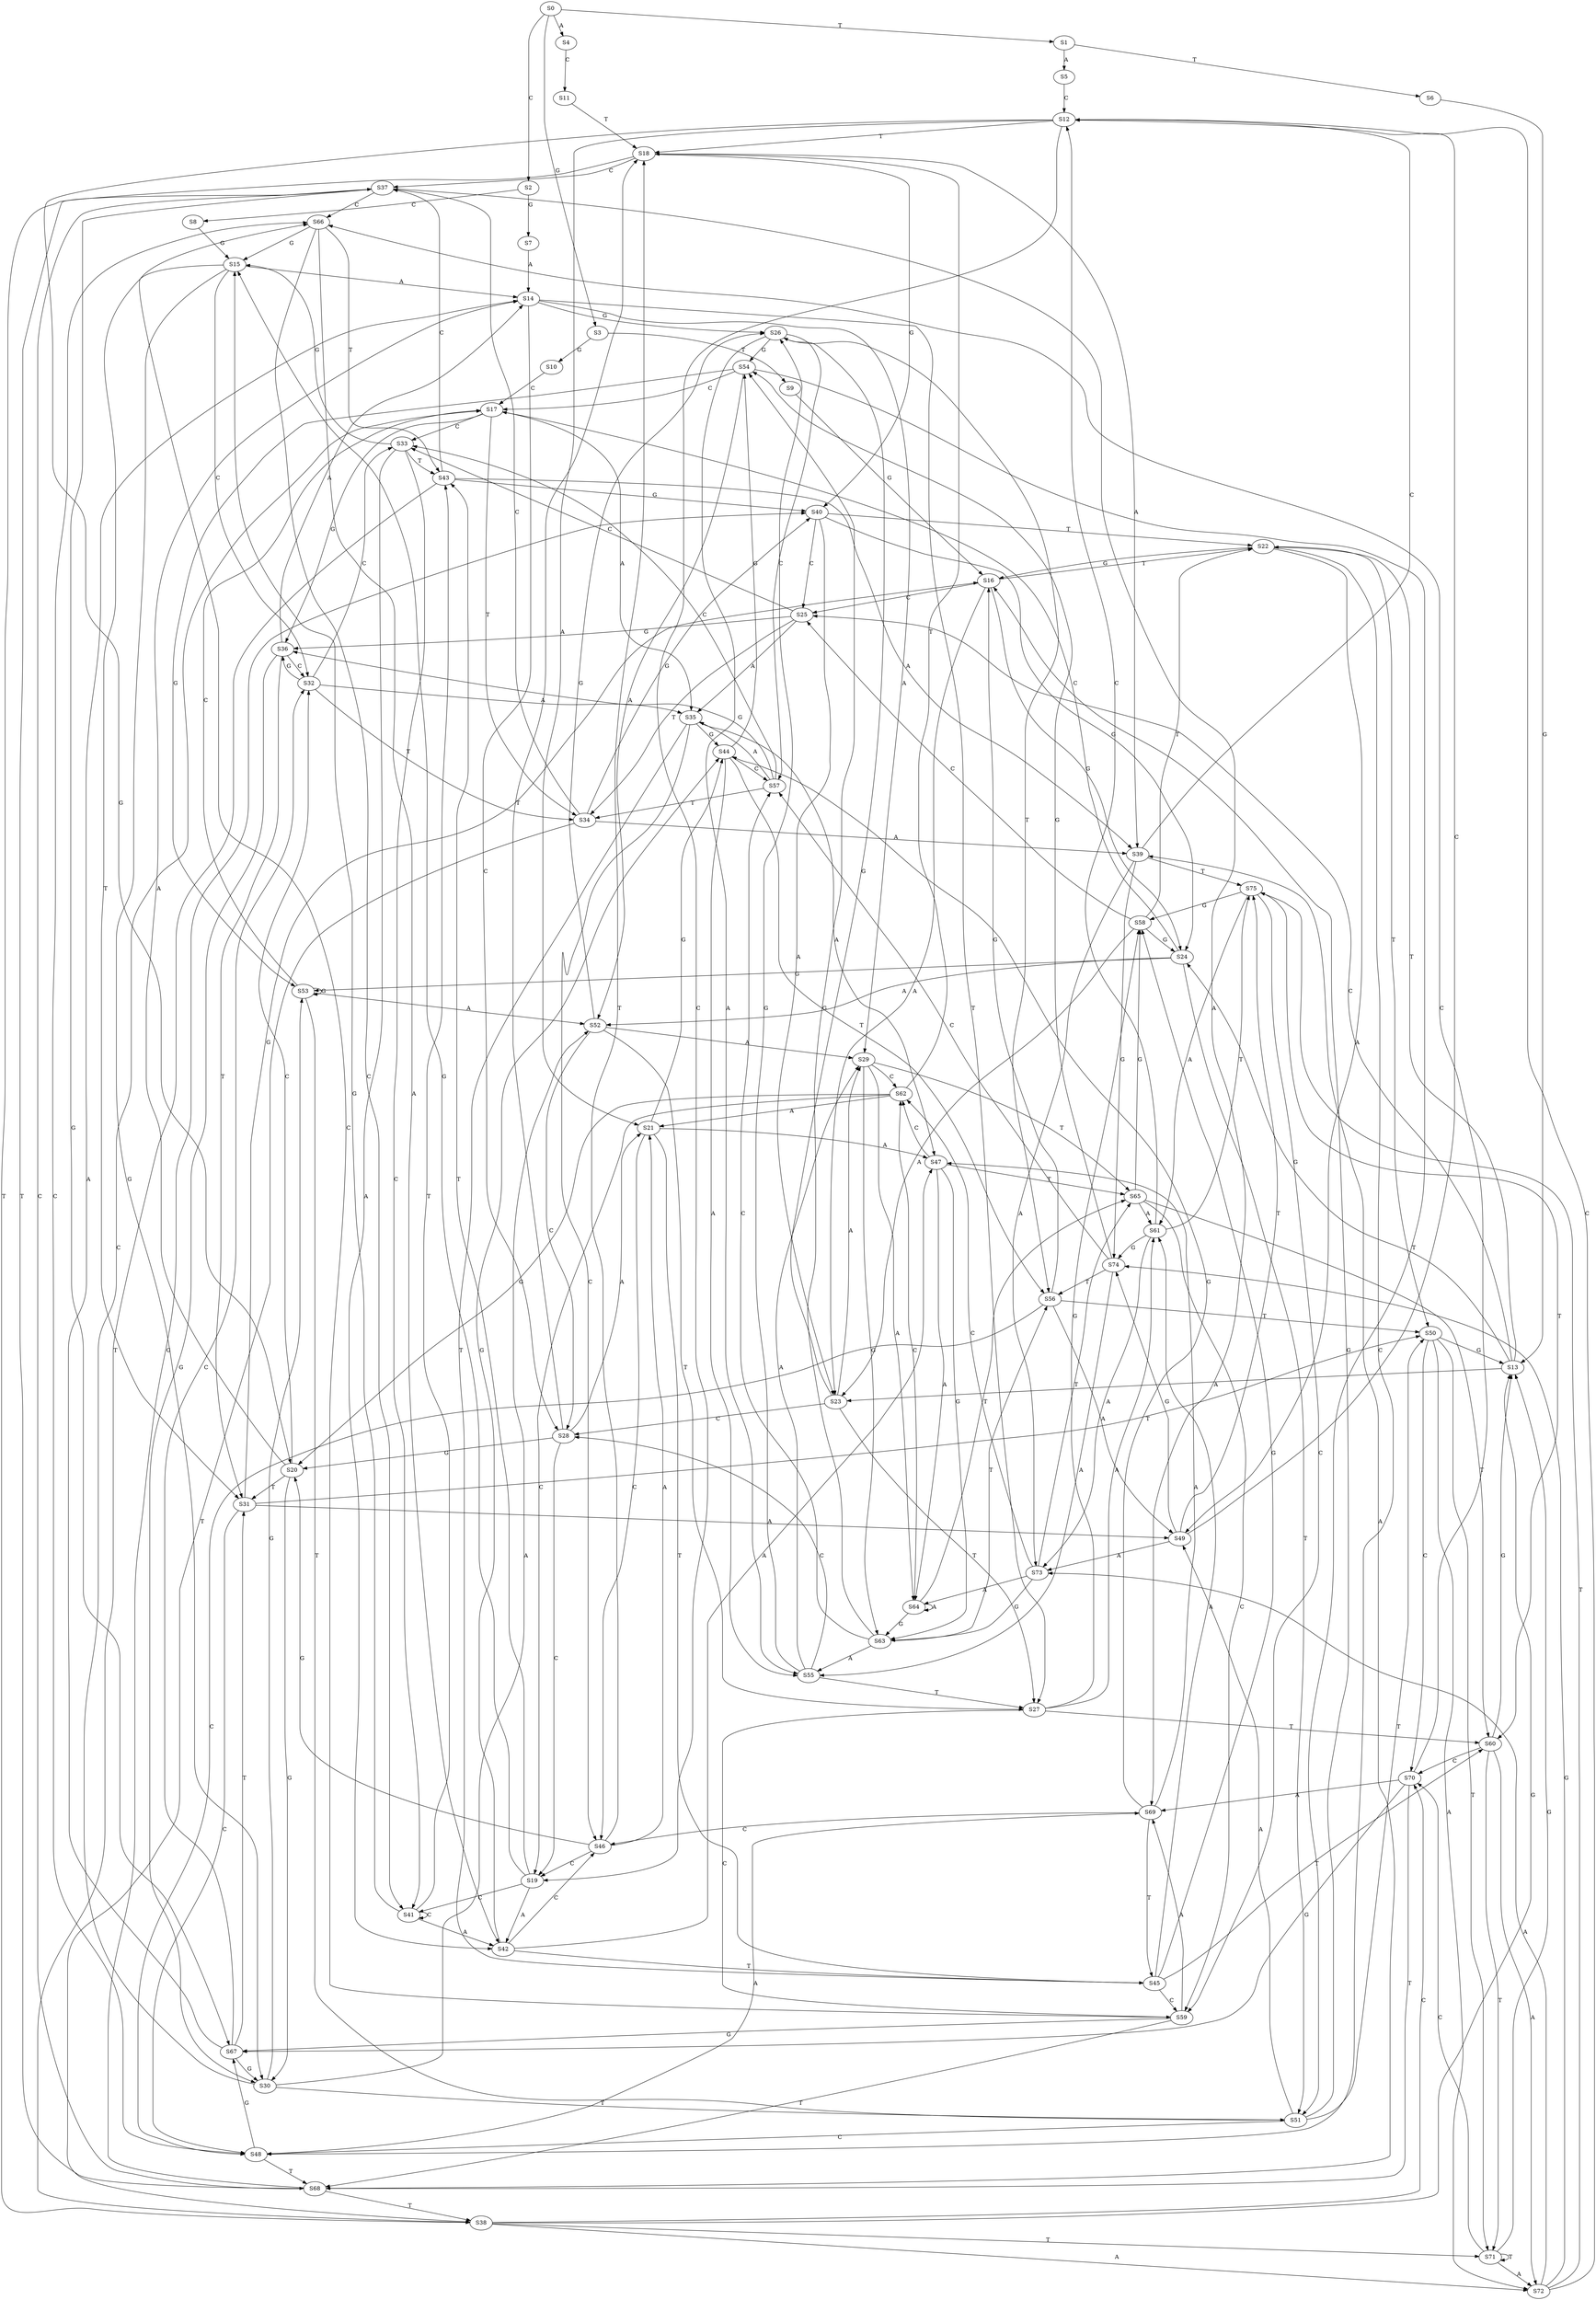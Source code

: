 strict digraph  {
	S0 -> S1 [ label = T ];
	S0 -> S2 [ label = C ];
	S0 -> S3 [ label = G ];
	S0 -> S4 [ label = A ];
	S1 -> S5 [ label = A ];
	S1 -> S6 [ label = T ];
	S2 -> S7 [ label = G ];
	S2 -> S8 [ label = C ];
	S3 -> S9 [ label = T ];
	S3 -> S10 [ label = G ];
	S4 -> S11 [ label = C ];
	S5 -> S12 [ label = C ];
	S6 -> S13 [ label = G ];
	S7 -> S14 [ label = A ];
	S8 -> S15 [ label = G ];
	S9 -> S16 [ label = G ];
	S10 -> S17 [ label = C ];
	S11 -> S18 [ label = T ];
	S12 -> S19 [ label = C ];
	S12 -> S18 [ label = T ];
	S12 -> S20 [ label = G ];
	S12 -> S21 [ label = A ];
	S13 -> S22 [ label = T ];
	S13 -> S23 [ label = A ];
	S13 -> S24 [ label = G ];
	S13 -> S25 [ label = C ];
	S14 -> S26 [ label = G ];
	S14 -> S27 [ label = T ];
	S14 -> S28 [ label = C ];
	S14 -> S29 [ label = A ];
	S15 -> S30 [ label = G ];
	S15 -> S31 [ label = T ];
	S15 -> S14 [ label = A ];
	S15 -> S32 [ label = C ];
	S16 -> S25 [ label = C ];
	S16 -> S24 [ label = G ];
	S16 -> S23 [ label = A ];
	S16 -> S22 [ label = T ];
	S17 -> S33 [ label = C ];
	S17 -> S34 [ label = T ];
	S17 -> S35 [ label = A ];
	S17 -> S36 [ label = G ];
	S18 -> S37 [ label = C ];
	S18 -> S38 [ label = T ];
	S18 -> S39 [ label = A ];
	S18 -> S40 [ label = G ];
	S19 -> S15 [ label = G ];
	S19 -> S41 [ label = C ];
	S19 -> S42 [ label = A ];
	S19 -> S43 [ label = T ];
	S20 -> S14 [ label = A ];
	S20 -> S30 [ label = G ];
	S20 -> S31 [ label = T ];
	S20 -> S32 [ label = C ];
	S21 -> S44 [ label = G ];
	S21 -> S45 [ label = T ];
	S21 -> S46 [ label = C ];
	S21 -> S47 [ label = A ];
	S22 -> S16 [ label = G ];
	S22 -> S48 [ label = C ];
	S22 -> S49 [ label = A ];
	S22 -> S50 [ label = T ];
	S23 -> S28 [ label = C ];
	S23 -> S26 [ label = G ];
	S23 -> S29 [ label = A ];
	S23 -> S27 [ label = T ];
	S24 -> S51 [ label = T ];
	S24 -> S52 [ label = A ];
	S24 -> S53 [ label = G ];
	S24 -> S17 [ label = C ];
	S25 -> S33 [ label = C ];
	S25 -> S34 [ label = T ];
	S25 -> S35 [ label = A ];
	S25 -> S36 [ label = G ];
	S26 -> S54 [ label = G ];
	S26 -> S55 [ label = A ];
	S26 -> S56 [ label = T ];
	S26 -> S57 [ label = C ];
	S27 -> S58 [ label = G ];
	S27 -> S59 [ label = C ];
	S27 -> S60 [ label = T ];
	S27 -> S61 [ label = A ];
	S28 -> S20 [ label = G ];
	S28 -> S19 [ label = C ];
	S28 -> S18 [ label = T ];
	S28 -> S21 [ label = A ];
	S29 -> S62 [ label = C ];
	S29 -> S63 [ label = G ];
	S29 -> S64 [ label = A ];
	S29 -> S65 [ label = T ];
	S30 -> S51 [ label = T ];
	S30 -> S53 [ label = G ];
	S30 -> S52 [ label = A ];
	S30 -> S17 [ label = C ];
	S31 -> S48 [ label = C ];
	S31 -> S16 [ label = G ];
	S31 -> S49 [ label = A ];
	S31 -> S50 [ label = T ];
	S32 -> S36 [ label = G ];
	S32 -> S35 [ label = A ];
	S32 -> S34 [ label = T ];
	S32 -> S33 [ label = C ];
	S33 -> S41 [ label = C ];
	S33 -> S42 [ label = A ];
	S33 -> S15 [ label = G ];
	S33 -> S43 [ label = T ];
	S34 -> S40 [ label = G ];
	S34 -> S37 [ label = C ];
	S34 -> S38 [ label = T ];
	S34 -> S39 [ label = A ];
	S35 -> S44 [ label = G ];
	S35 -> S47 [ label = A ];
	S35 -> S46 [ label = C ];
	S35 -> S45 [ label = T ];
	S36 -> S31 [ label = T ];
	S36 -> S14 [ label = A ];
	S36 -> S32 [ label = C ];
	S36 -> S30 [ label = G ];
	S37 -> S66 [ label = C ];
	S37 -> S67 [ label = G ];
	S37 -> S68 [ label = T ];
	S37 -> S69 [ label = A ];
	S38 -> S70 [ label = C ];
	S38 -> S13 [ label = G ];
	S38 -> S71 [ label = T ];
	S38 -> S72 [ label = A ];
	S39 -> S73 [ label = A ];
	S39 -> S74 [ label = G ];
	S39 -> S12 [ label = C ];
	S39 -> S75 [ label = T ];
	S40 -> S23 [ label = A ];
	S40 -> S22 [ label = T ];
	S40 -> S24 [ label = G ];
	S40 -> S25 [ label = C ];
	S41 -> S43 [ label = T ];
	S41 -> S15 [ label = G ];
	S41 -> S42 [ label = A ];
	S41 -> S41 [ label = C ];
	S42 -> S46 [ label = C ];
	S42 -> S45 [ label = T ];
	S42 -> S44 [ label = G ];
	S42 -> S47 [ label = A ];
	S43 -> S37 [ label = C ];
	S43 -> S40 [ label = G ];
	S43 -> S39 [ label = A ];
	S43 -> S38 [ label = T ];
	S44 -> S55 [ label = A ];
	S44 -> S56 [ label = T ];
	S44 -> S57 [ label = C ];
	S44 -> S54 [ label = G ];
	S45 -> S58 [ label = G ];
	S45 -> S61 [ label = A ];
	S45 -> S60 [ label = T ];
	S45 -> S59 [ label = C ];
	S46 -> S20 [ label = G ];
	S46 -> S18 [ label = T ];
	S46 -> S19 [ label = C ];
	S46 -> S21 [ label = A ];
	S47 -> S63 [ label = G ];
	S47 -> S62 [ label = C ];
	S47 -> S65 [ label = T ];
	S47 -> S64 [ label = A ];
	S48 -> S69 [ label = A ];
	S48 -> S67 [ label = G ];
	S48 -> S66 [ label = C ];
	S48 -> S68 [ label = T ];
	S49 -> S74 [ label = G ];
	S49 -> S75 [ label = T ];
	S49 -> S12 [ label = C ];
	S49 -> S73 [ label = A ];
	S50 -> S13 [ label = G ];
	S50 -> S71 [ label = T ];
	S50 -> S70 [ label = C ];
	S50 -> S72 [ label = A ];
	S51 -> S49 [ label = A ];
	S51 -> S48 [ label = C ];
	S51 -> S16 [ label = G ];
	S51 -> S50 [ label = T ];
	S52 -> S26 [ label = G ];
	S52 -> S29 [ label = A ];
	S52 -> S28 [ label = C ];
	S52 -> S27 [ label = T ];
	S53 -> S17 [ label = C ];
	S53 -> S53 [ label = G ];
	S53 -> S51 [ label = T ];
	S53 -> S52 [ label = A ];
	S54 -> S51 [ label = T ];
	S54 -> S52 [ label = A ];
	S54 -> S53 [ label = G ];
	S54 -> S17 [ label = C ];
	S55 -> S26 [ label = G ];
	S55 -> S28 [ label = C ];
	S55 -> S29 [ label = A ];
	S55 -> S27 [ label = T ];
	S56 -> S49 [ label = A ];
	S56 -> S48 [ label = C ];
	S56 -> S50 [ label = T ];
	S56 -> S16 [ label = G ];
	S57 -> S36 [ label = G ];
	S57 -> S34 [ label = T ];
	S57 -> S33 [ label = C ];
	S57 -> S35 [ label = A ];
	S58 -> S22 [ label = T ];
	S58 -> S24 [ label = G ];
	S58 -> S23 [ label = A ];
	S58 -> S25 [ label = C ];
	S59 -> S67 [ label = G ];
	S59 -> S66 [ label = C ];
	S59 -> S68 [ label = T ];
	S59 -> S69 [ label = A ];
	S60 -> S70 [ label = C ];
	S60 -> S72 [ label = A ];
	S60 -> S71 [ label = T ];
	S60 -> S13 [ label = G ];
	S61 -> S12 [ label = C ];
	S61 -> S75 [ label = T ];
	S61 -> S74 [ label = G ];
	S61 -> S73 [ label = A ];
	S62 -> S18 [ label = T ];
	S62 -> S21 [ label = A ];
	S62 -> S20 [ label = G ];
	S62 -> S19 [ label = C ];
	S63 -> S56 [ label = T ];
	S63 -> S55 [ label = A ];
	S63 -> S57 [ label = C ];
	S63 -> S54 [ label = G ];
	S64 -> S63 [ label = G ];
	S64 -> S65 [ label = T ];
	S64 -> S64 [ label = A ];
	S64 -> S62 [ label = C ];
	S65 -> S59 [ label = C ];
	S65 -> S61 [ label = A ];
	S65 -> S58 [ label = G ];
	S65 -> S60 [ label = T ];
	S66 -> S15 [ label = G ];
	S66 -> S41 [ label = C ];
	S66 -> S42 [ label = A ];
	S66 -> S43 [ label = T ];
	S67 -> S30 [ label = G ];
	S67 -> S14 [ label = A ];
	S67 -> S31 [ label = T ];
	S67 -> S32 [ label = C ];
	S68 -> S40 [ label = G ];
	S68 -> S39 [ label = A ];
	S68 -> S37 [ label = C ];
	S68 -> S38 [ label = T ];
	S69 -> S47 [ label = A ];
	S69 -> S44 [ label = G ];
	S69 -> S46 [ label = C ];
	S69 -> S45 [ label = T ];
	S70 -> S66 [ label = C ];
	S70 -> S68 [ label = T ];
	S70 -> S69 [ label = A ];
	S70 -> S67 [ label = G ];
	S71 -> S13 [ label = G ];
	S71 -> S72 [ label = A ];
	S71 -> S70 [ label = C ];
	S71 -> S71 [ label = T ];
	S72 -> S73 [ label = A ];
	S72 -> S75 [ label = T ];
	S72 -> S12 [ label = C ];
	S72 -> S74 [ label = G ];
	S73 -> S63 [ label = G ];
	S73 -> S62 [ label = C ];
	S73 -> S64 [ label = A ];
	S73 -> S65 [ label = T ];
	S74 -> S54 [ label = G ];
	S74 -> S55 [ label = A ];
	S74 -> S56 [ label = T ];
	S74 -> S57 [ label = C ];
	S75 -> S60 [ label = T ];
	S75 -> S61 [ label = A ];
	S75 -> S59 [ label = C ];
	S75 -> S58 [ label = G ];
}
